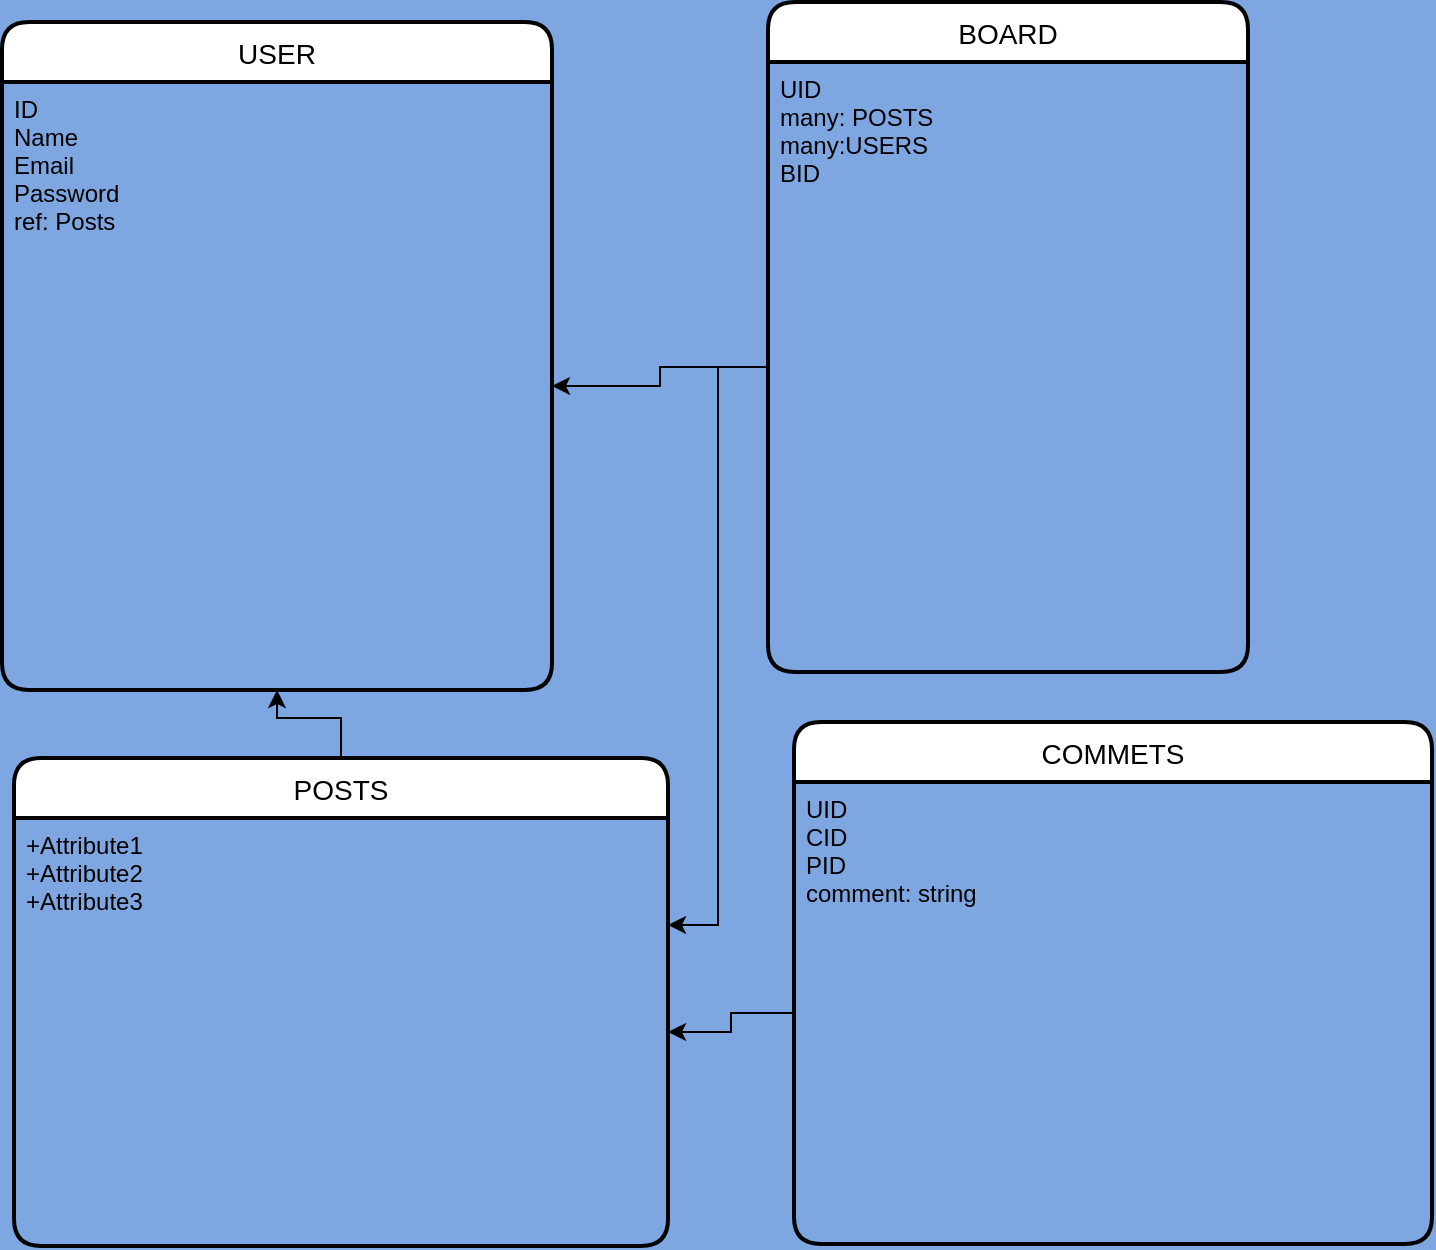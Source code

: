 <mxfile version="14.0.1" type="github"><diagram id="JJD4cO1kFrx9fL-lvmy8" name="Page-1"><mxGraphModel dx="1113" dy="780" grid="0" gridSize="10" guides="1" tooltips="1" connect="1" arrows="1" fold="1" page="1" pageScale="1" pageWidth="850" pageHeight="1100" background="#7EA6E0" math="0" shadow="0"><root><mxCell id="0"/><mxCell id="1" parent="0"/><mxCell id="4LuWVQSbL9szly5RwOVc-17" style="edgeStyle=orthogonalEdgeStyle;rounded=0;orthogonalLoop=1;jettySize=auto;html=1;fontSize=20;" edge="1" parent="1" source="4LuWVQSbL9szly5RwOVc-6" target="4LuWVQSbL9szly5RwOVc-13"><mxGeometry relative="1" as="geometry"/></mxCell><mxCell id="4LuWVQSbL9szly5RwOVc-6" value="POSTS" style="swimlane;childLayout=stackLayout;horizontal=1;startSize=30;horizontalStack=0;rounded=1;fontSize=14;fontStyle=0;strokeWidth=2;resizeParent=0;resizeLast=1;shadow=0;dashed=0;align=center;" vertex="1" parent="1"><mxGeometry x="50" y="472" width="327" height="244" as="geometry"/></mxCell><mxCell id="4LuWVQSbL9szly5RwOVc-7" value="+Attribute1&#xA;+Attribute2&#xA;+Attribute3" style="align=left;strokeColor=none;fillColor=none;spacingLeft=4;fontSize=12;verticalAlign=top;resizable=0;rotatable=0;part=1;" vertex="1" parent="4LuWVQSbL9szly5RwOVc-6"><mxGeometry y="30" width="327" height="214" as="geometry"/></mxCell><mxCell id="4LuWVQSbL9szly5RwOVc-12" value="USER" style="swimlane;childLayout=stackLayout;horizontal=1;startSize=30;horizontalStack=0;rounded=1;fontSize=14;fontStyle=0;strokeWidth=2;resizeParent=0;resizeLast=1;shadow=0;dashed=0;align=center;" vertex="1" parent="1"><mxGeometry x="44" y="104" width="275" height="334" as="geometry"/></mxCell><mxCell id="4LuWVQSbL9szly5RwOVc-13" value="ID&#xA;Name&#xA;Email&#xA;Password&#xA;ref: Posts&#xA;" style="align=left;strokeColor=none;fillColor=none;spacingLeft=4;fontSize=12;verticalAlign=top;resizable=0;rotatable=0;part=1;" vertex="1" parent="4LuWVQSbL9szly5RwOVc-12"><mxGeometry y="30" width="275" height="304" as="geometry"/></mxCell><mxCell id="4LuWVQSbL9szly5RwOVc-18" value="BOARD" style="swimlane;childLayout=stackLayout;horizontal=1;startSize=30;horizontalStack=0;rounded=1;fontSize=14;fontStyle=0;strokeWidth=2;resizeParent=0;resizeLast=1;shadow=0;dashed=0;align=center;" vertex="1" parent="1"><mxGeometry x="427" y="94" width="240" height="335" as="geometry"/></mxCell><mxCell id="4LuWVQSbL9szly5RwOVc-19" value="UID&#xA;many: POSTS&#xA;many:USERS&#xA;BID&#xA;" style="align=left;strokeColor=none;fillColor=none;spacingLeft=4;fontSize=12;verticalAlign=top;resizable=0;rotatable=0;part=1;" vertex="1" parent="4LuWVQSbL9szly5RwOVc-18"><mxGeometry y="30" width="240" height="305" as="geometry"/></mxCell><mxCell id="4LuWVQSbL9szly5RwOVc-20" style="edgeStyle=orthogonalEdgeStyle;rounded=0;orthogonalLoop=1;jettySize=auto;html=1;fontSize=20;" edge="1" parent="1" source="4LuWVQSbL9szly5RwOVc-19" target="4LuWVQSbL9szly5RwOVc-13"><mxGeometry relative="1" as="geometry"/></mxCell><mxCell id="4LuWVQSbL9szly5RwOVc-21" style="edgeStyle=orthogonalEdgeStyle;rounded=0;orthogonalLoop=1;jettySize=auto;html=1;entryX=1;entryY=0.25;entryDx=0;entryDy=0;fontSize=20;" edge="1" parent="1" source="4LuWVQSbL9szly5RwOVc-19" target="4LuWVQSbL9szly5RwOVc-7"><mxGeometry relative="1" as="geometry"/></mxCell><mxCell id="4LuWVQSbL9szly5RwOVc-22" value="COMMETS" style="swimlane;childLayout=stackLayout;horizontal=1;startSize=30;horizontalStack=0;rounded=1;fontSize=14;fontStyle=0;strokeWidth=2;resizeParent=0;resizeLast=1;shadow=0;dashed=0;align=center;" vertex="1" parent="1"><mxGeometry x="440" y="454" width="319" height="261" as="geometry"/></mxCell><mxCell id="4LuWVQSbL9szly5RwOVc-23" value="UID&#xA;CID&#xA;PID&#xA;comment: string&#xA;" style="align=left;strokeColor=none;fillColor=none;spacingLeft=4;fontSize=12;verticalAlign=top;resizable=0;rotatable=0;part=1;" vertex="1" parent="4LuWVQSbL9szly5RwOVc-22"><mxGeometry y="30" width="319" height="231" as="geometry"/></mxCell><mxCell id="4LuWVQSbL9szly5RwOVc-24" style="edgeStyle=orthogonalEdgeStyle;rounded=0;orthogonalLoop=1;jettySize=auto;html=1;entryX=1;entryY=0.5;entryDx=0;entryDy=0;fontSize=20;" edge="1" parent="1" source="4LuWVQSbL9szly5RwOVc-23" target="4LuWVQSbL9szly5RwOVc-7"><mxGeometry relative="1" as="geometry"/></mxCell></root></mxGraphModel></diagram></mxfile>